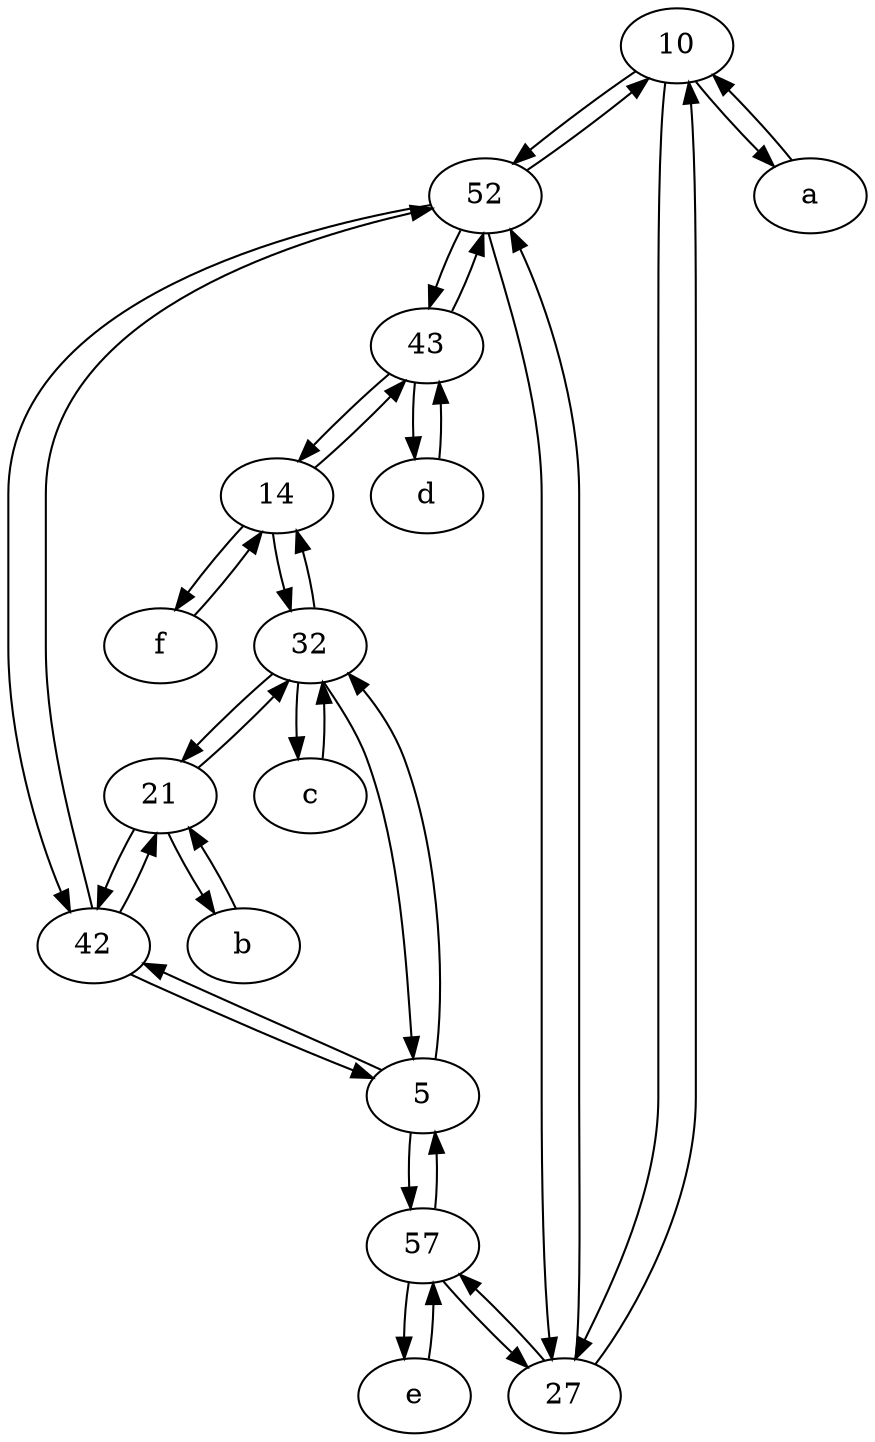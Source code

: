 digraph  {
	10;
	52;
	42;
	27;
	57;
	14;
	c [pos="20,10!"];
	d [pos="20,30!"];
	f [pos="15,45!"];
	b [pos="50,20!"];
	5;
	32;
	43;
	e [pos="30,50!"];
	21;
	a [pos="40,10!"];
	14 -> 32;
	27 -> 52;
	5 -> 42;
	52 -> 42;
	52 -> 10;
	21 -> b;
	10 -> a;
	5 -> 32;
	10 -> 52;
	32 -> 21;
	32 -> 5;
	21 -> 32;
	d -> 43;
	a -> 10;
	43 -> d;
	43 -> 52;
	14 -> f;
	21 -> 42;
	57 -> 5;
	b -> 21;
	10 -> 27;
	c -> 32;
	5 -> 57;
	32 -> c;
	f -> 14;
	57 -> e;
	52 -> 43;
	27 -> 57;
	42 -> 52;
	57 -> 27;
	14 -> 43;
	27 -> 10;
	43 -> 14;
	32 -> 14;
	52 -> 27;
	42 -> 5;
	42 -> 21;
	e -> 57;

	}